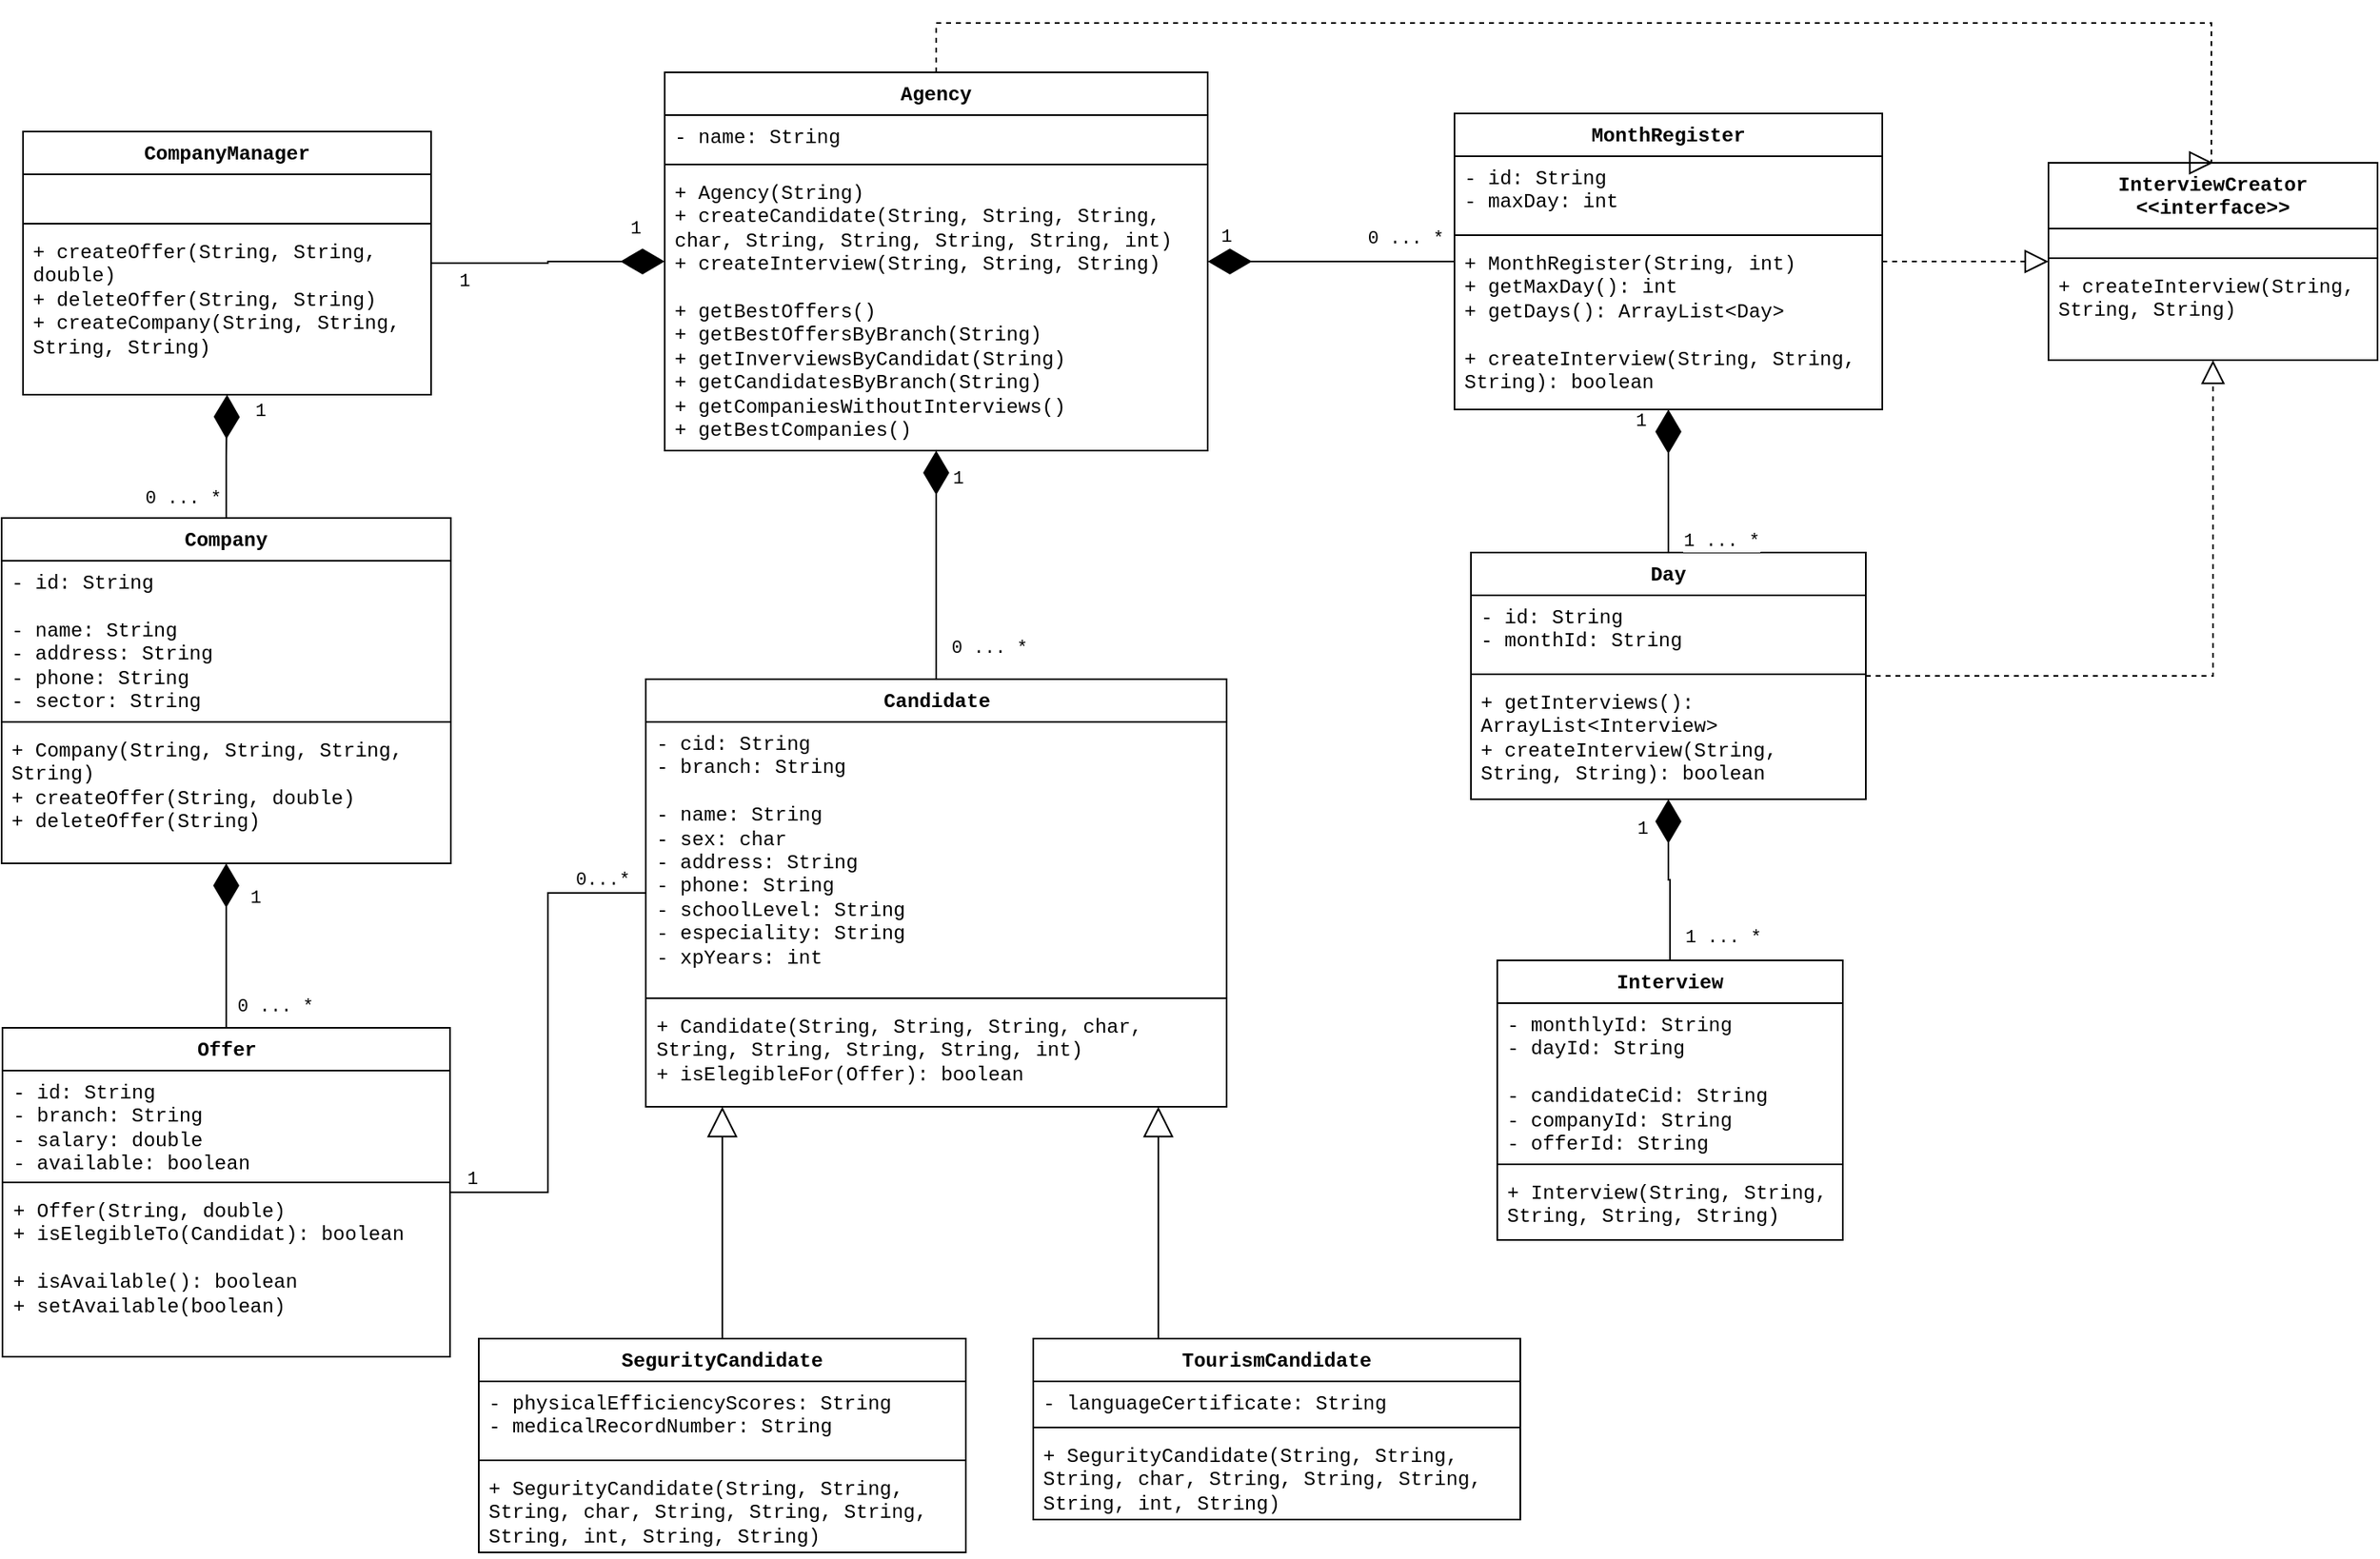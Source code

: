 <mxfile>
    <diagram id="C5RBs43oDa-KdzZeNtuy" name="Page-1">
        <mxGraphModel dx="1602" dy="1804" grid="1" gridSize="10" guides="1" tooltips="1" connect="1" arrows="1" fold="1" page="1" pageScale="1" pageWidth="827" pageHeight="1169" math="0" shadow="0">
            <root>
                <mxCell id="WIyWlLk6GJQsqaUBKTNV-0"/>
                <mxCell id="WIyWlLk6GJQsqaUBKTNV-1" parent="WIyWlLk6GJQsqaUBKTNV-0"/>
                <mxCell id="OE_it2JDcD3_xE0JfRy9-9" value="Company" style="swimlane;fontStyle=1;align=center;verticalAlign=top;childLayout=stackLayout;horizontal=1;startSize=26;horizontalStack=0;resizeParent=1;resizeParentMax=0;resizeLast=0;collapsible=1;marginBottom=0;whiteSpace=wrap;html=1;fontFamily=Courier New;" parent="WIyWlLk6GJQsqaUBKTNV-1" vertex="1">
                    <mxGeometry x="-213" y="310.99" width="273" height="210" as="geometry"/>
                </mxCell>
                <mxCell id="OE_it2JDcD3_xE0JfRy9-10" value="&lt;div&gt;- id: String&lt;/div&gt;&lt;div&gt;&lt;br&gt;&lt;/div&gt;&lt;div&gt;- name: String&lt;/div&gt;&lt;div&gt;- address: String&lt;/div&gt;&lt;div&gt;- phone: String&lt;/div&gt;&lt;div&gt;- sector: String&lt;/div&gt;" style="text;strokeColor=none;fillColor=none;align=left;verticalAlign=top;spacingLeft=4;spacingRight=4;overflow=hidden;rotatable=0;points=[[0,0.5],[1,0.5]];portConstraint=eastwest;whiteSpace=wrap;html=1;fontFamily=Courier New;" parent="OE_it2JDcD3_xE0JfRy9-9" vertex="1">
                    <mxGeometry y="26" width="273" height="94" as="geometry"/>
                </mxCell>
                <mxCell id="OE_it2JDcD3_xE0JfRy9-11" value="" style="line;strokeWidth=1;fillColor=none;align=left;verticalAlign=middle;spacingTop=-1;spacingLeft=3;spacingRight=3;rotatable=0;labelPosition=right;points=[];portConstraint=eastwest;strokeColor=inherit;fontFamily=Courier New;" parent="OE_it2JDcD3_xE0JfRy9-9" vertex="1">
                    <mxGeometry y="120" width="273" height="8" as="geometry"/>
                </mxCell>
                <mxCell id="OE_it2JDcD3_xE0JfRy9-12" value="&lt;div&gt;&lt;span style=&quot;background-color: transparent; color: light-dark(rgb(0, 0, 0), rgb(255, 255, 255));&quot;&gt;+ Company(String, String, String, String)&lt;/span&gt;&lt;/div&gt;&lt;div&gt;&lt;span style=&quot;background-color: transparent; color: light-dark(rgb(0, 0, 0), rgb(255, 255, 255));&quot;&gt;+ createOffer(String, double)&lt;/span&gt;&lt;/div&gt;&lt;div&gt;+ deleteOffer(String)&lt;/div&gt;" style="text;strokeColor=none;fillColor=none;align=left;verticalAlign=top;spacingLeft=4;spacingRight=4;overflow=hidden;rotatable=0;points=[[0,0.5],[1,0.5]];portConstraint=eastwest;whiteSpace=wrap;html=1;fontFamily=Courier New;" parent="OE_it2JDcD3_xE0JfRy9-9" vertex="1">
                    <mxGeometry y="128" width="273" height="82" as="geometry"/>
                </mxCell>
                <mxCell id="OE_it2JDcD3_xE0JfRy9-13" value="Offer" style="swimlane;fontStyle=1;align=center;verticalAlign=top;childLayout=stackLayout;horizontal=1;startSize=26;horizontalStack=0;resizeParent=1;resizeParentMax=0;resizeLast=0;collapsible=1;marginBottom=0;whiteSpace=wrap;html=1;fontFamily=Courier New;" parent="WIyWlLk6GJQsqaUBKTNV-1" vertex="1">
                    <mxGeometry x="-212.5" y="620.99" width="272" height="200" as="geometry"/>
                </mxCell>
                <mxCell id="OE_it2JDcD3_xE0JfRy9-14" value="&lt;div&gt;- id: String&lt;/div&gt;&lt;div&gt;- branch: String&lt;/div&gt;&lt;div&gt;- salary: double&lt;/div&gt;&lt;div&gt;- available: boolean&lt;/div&gt;" style="text;strokeColor=none;fillColor=none;align=left;verticalAlign=top;spacingLeft=4;spacingRight=4;overflow=hidden;rotatable=0;points=[[0,0.5],[1,0.5]];portConstraint=eastwest;whiteSpace=wrap;html=1;fontFamily=Courier New;" parent="OE_it2JDcD3_xE0JfRy9-13" vertex="1">
                    <mxGeometry y="26" width="272" height="64" as="geometry"/>
                </mxCell>
                <mxCell id="OE_it2JDcD3_xE0JfRy9-15" value="" style="line;strokeWidth=1;fillColor=none;align=left;verticalAlign=middle;spacingTop=-1;spacingLeft=3;spacingRight=3;rotatable=0;labelPosition=right;points=[];portConstraint=eastwest;strokeColor=inherit;fontFamily=Courier New;" parent="OE_it2JDcD3_xE0JfRy9-13" vertex="1">
                    <mxGeometry y="90" width="272" height="8" as="geometry"/>
                </mxCell>
                <mxCell id="OE_it2JDcD3_xE0JfRy9-16" value="&lt;div&gt;+ Offer(String, double)&lt;/div&gt;+ isElegibleTo(Candidat): boolean&lt;div&gt;&lt;br&gt;&lt;/div&gt;&lt;div&gt;+ isAvailable(): boolean&lt;/div&gt;&lt;div&gt;+ setAvailable(boolean)&lt;/div&gt;" style="text;strokeColor=none;fillColor=none;align=left;verticalAlign=top;spacingLeft=4;spacingRight=4;overflow=hidden;rotatable=0;points=[[0,0.5],[1,0.5]];portConstraint=eastwest;whiteSpace=wrap;html=1;fontFamily=Courier New;" parent="OE_it2JDcD3_xE0JfRy9-13" vertex="1">
                    <mxGeometry y="98" width="272" height="102" as="geometry"/>
                </mxCell>
                <mxCell id="OE_it2JDcD3_xE0JfRy9-21" value="" style="endArrow=diamondThin;endFill=1;endSize=24;html=1;rounded=0;fontFamily=Courier New;edgeStyle=orthogonalEdgeStyle;" parent="WIyWlLk6GJQsqaUBKTNV-1" source="OE_it2JDcD3_xE0JfRy9-13" target="OE_it2JDcD3_xE0JfRy9-9" edge="1">
                    <mxGeometry width="160" relative="1" as="geometry">
                        <mxPoint x="111.5" y="480.99" as="sourcePoint"/>
                        <mxPoint x="271.5" y="480.99" as="targetPoint"/>
                    </mxGeometry>
                </mxCell>
                <mxCell id="Jbg9a25ujNpdRGJ09Xx2-18" value="1" style="edgeLabel;html=1;align=center;verticalAlign=middle;resizable=0;points=[];fontFamily=Courier New;" parent="OE_it2JDcD3_xE0JfRy9-21" vertex="1" connectable="0">
                    <mxGeometry x="0.624" relative="1" as="geometry">
                        <mxPoint x="17" y="2" as="offset"/>
                    </mxGeometry>
                </mxCell>
                <mxCell id="Jbg9a25ujNpdRGJ09Xx2-19" value="0 ... *" style="edgeLabel;html=1;align=center;verticalAlign=middle;resizable=0;points=[];fontFamily=Courier New;" parent="OE_it2JDcD3_xE0JfRy9-21" vertex="1" connectable="0">
                    <mxGeometry x="-0.727" y="-2" relative="1" as="geometry">
                        <mxPoint x="27" as="offset"/>
                    </mxGeometry>
                </mxCell>
                <mxCell id="OE_it2JDcD3_xE0JfRy9-22" value="Candidate" style="swimlane;fontStyle=1;align=center;verticalAlign=top;childLayout=stackLayout;horizontal=1;startSize=26;horizontalStack=0;resizeParent=1;resizeParentMax=0;resizeLast=0;collapsible=1;marginBottom=0;whiteSpace=wrap;html=1;fontFamily=Courier New;" parent="WIyWlLk6GJQsqaUBKTNV-1" vertex="1">
                    <mxGeometry x="178.5" y="409" width="353" height="260" as="geometry"/>
                </mxCell>
                <mxCell id="OE_it2JDcD3_xE0JfRy9-23" value="&lt;div&gt;- cid: String&lt;/div&gt;&lt;div&gt;- branch: String&lt;/div&gt;&lt;div&gt;&lt;br&gt;&lt;/div&gt;&lt;div&gt;- name: String&lt;/div&gt;&lt;div&gt;- sex: char&lt;/div&gt;&lt;div&gt;- address: String&lt;/div&gt;&lt;div&gt;- phone: String&lt;/div&gt;&lt;div&gt;- schoolLevel: String&lt;/div&gt;&lt;div&gt;- especiality: String&lt;/div&gt;&lt;div&gt;- xpYears: int&lt;/div&gt;" style="text;strokeColor=none;fillColor=none;align=left;verticalAlign=top;spacingLeft=4;spacingRight=4;overflow=hidden;rotatable=0;points=[[0,0.5],[1,0.5]];portConstraint=eastwest;whiteSpace=wrap;html=1;fontFamily=Courier New;" parent="OE_it2JDcD3_xE0JfRy9-22" vertex="1">
                    <mxGeometry y="26" width="353" height="164" as="geometry"/>
                </mxCell>
                <mxCell id="OE_it2JDcD3_xE0JfRy9-24" value="" style="line;strokeWidth=1;fillColor=none;align=left;verticalAlign=middle;spacingTop=-1;spacingLeft=3;spacingRight=3;rotatable=0;labelPosition=right;points=[];portConstraint=eastwest;strokeColor=inherit;fontFamily=Courier New;" parent="OE_it2JDcD3_xE0JfRy9-22" vertex="1">
                    <mxGeometry y="190" width="353" height="8" as="geometry"/>
                </mxCell>
                <mxCell id="OE_it2JDcD3_xE0JfRy9-25" value="&lt;div&gt;+ Candidate(String, String, String, char, String, String, String, String, int)&amp;nbsp;&lt;/div&gt;&lt;div&gt;&lt;div&gt;+ isElegibleFor(Offer): boolean&lt;/div&gt;&lt;/div&gt;" style="text;strokeColor=none;fillColor=none;align=left;verticalAlign=top;spacingLeft=4;spacingRight=4;overflow=hidden;rotatable=0;points=[[0,0.5],[1,0.5]];portConstraint=eastwest;whiteSpace=wrap;html=1;fontFamily=Courier New;" parent="OE_it2JDcD3_xE0JfRy9-22" vertex="1">
                    <mxGeometry y="198" width="353" height="62" as="geometry"/>
                </mxCell>
                <mxCell id="OE_it2JDcD3_xE0JfRy9-26" value="Agency" style="swimlane;fontStyle=1;align=center;verticalAlign=top;childLayout=stackLayout;horizontal=1;startSize=26;horizontalStack=0;resizeParent=1;resizeParentMax=0;resizeLast=0;collapsible=1;marginBottom=0;whiteSpace=wrap;html=1;fontFamily=Courier New;" parent="WIyWlLk6GJQsqaUBKTNV-1" vertex="1">
                    <mxGeometry x="190" y="40" width="330" height="230" as="geometry"/>
                </mxCell>
                <mxCell id="OE_it2JDcD3_xE0JfRy9-27" value="- name: String" style="text;strokeColor=none;fillColor=none;align=left;verticalAlign=top;spacingLeft=4;spacingRight=4;overflow=hidden;rotatable=0;points=[[0,0.5],[1,0.5]];portConstraint=eastwest;whiteSpace=wrap;html=1;fontFamily=Courier New;" parent="OE_it2JDcD3_xE0JfRy9-26" vertex="1">
                    <mxGeometry y="26" width="330" height="26" as="geometry"/>
                </mxCell>
                <mxCell id="OE_it2JDcD3_xE0JfRy9-28" value="" style="line;strokeWidth=1;fillColor=none;align=left;verticalAlign=middle;spacingTop=-1;spacingLeft=3;spacingRight=3;rotatable=0;labelPosition=right;points=[];portConstraint=eastwest;strokeColor=inherit;fontFamily=Courier New;" parent="OE_it2JDcD3_xE0JfRy9-26" vertex="1">
                    <mxGeometry y="52" width="330" height="8" as="geometry"/>
                </mxCell>
                <mxCell id="OE_it2JDcD3_xE0JfRy9-29" value="&lt;div&gt;+ Agency(String)&lt;/div&gt;&lt;div&gt;+ createCandidate(&lt;span style=&quot;background-color: transparent; color: light-dark(rgb(0, 0, 0), rgb(255, 255, 255));&quot;&gt;String, String, String, char, String, String, String, String, int&lt;/span&gt;&lt;span style=&quot;background-color: transparent; color: light-dark(rgb(0, 0, 0), rgb(255, 255, 255));&quot;&gt;)&lt;/span&gt;&lt;/div&gt;&lt;div&gt;+ createInterview(&lt;span style=&quot;background-color: transparent; color: light-dark(rgb(0, 0, 0), rgb(255, 255, 255));&quot;&gt;String, String, String&lt;/span&gt;&lt;span style=&quot;background-color: transparent; color: light-dark(rgb(0, 0, 0), rgb(255, 255, 255));&quot;&gt;)&lt;/span&gt;&lt;/div&gt;&lt;div&gt;&lt;br&gt;&lt;/div&gt;&lt;div&gt;&lt;div&gt;&lt;span style=&quot;background-color: transparent; color: light-dark(rgb(0, 0, 0), rgb(255, 255, 255));&quot;&gt;+ getBestOffers()&lt;/span&gt;&lt;/div&gt;&lt;div&gt;&lt;span style=&quot;background-color: transparent; color: light-dark(rgb(0, 0, 0), rgb(255, 255, 255));&quot;&gt;+ getBestOffersByBranch(String)&lt;/span&gt;&lt;/div&gt;&lt;div&gt;+ getInverviewsByCandidat(String)&lt;/div&gt;&lt;/div&gt;&lt;div&gt;+ getCandidatesByBranch(String)&lt;/div&gt;&lt;div&gt;+ getCompaniesWithoutInterviews()&lt;/div&gt;&lt;div&gt;+ getBestCompanies()&lt;/div&gt;" style="text;strokeColor=none;fillColor=none;align=left;verticalAlign=top;spacingLeft=4;spacingRight=4;overflow=hidden;rotatable=0;points=[[0,0.5],[1,0.5]];portConstraint=eastwest;whiteSpace=wrap;html=1;fontFamily=Courier New;" parent="OE_it2JDcD3_xE0JfRy9-26" vertex="1">
                    <mxGeometry y="60" width="330" height="170" as="geometry"/>
                </mxCell>
                <mxCell id="OE_it2JDcD3_xE0JfRy9-31" value="" style="endArrow=diamondThin;endFill=1;endSize=24;html=1;rounded=0;fontFamily=Courier New;edgeStyle=orthogonalEdgeStyle;" parent="WIyWlLk6GJQsqaUBKTNV-1" source="OE_it2JDcD3_xE0JfRy9-9" target="EBTrFwBjKuKZw9SCj0ho-11" edge="1">
                    <mxGeometry width="160" relative="1" as="geometry">
                        <mxPoint x="449" y="78.98" as="sourcePoint"/>
                        <mxPoint x="360" y="120.98" as="targetPoint"/>
                    </mxGeometry>
                </mxCell>
                <mxCell id="Jbg9a25ujNpdRGJ09Xx2-14" value="1" style="edgeLabel;html=1;align=center;verticalAlign=middle;resizable=0;points=[];fontFamily=Courier New;" parent="OE_it2JDcD3_xE0JfRy9-31" vertex="1" connectable="0">
                    <mxGeometry x="0.716" y="-5" relative="1" as="geometry">
                        <mxPoint x="15" y="-1" as="offset"/>
                    </mxGeometry>
                </mxCell>
                <mxCell id="Jbg9a25ujNpdRGJ09Xx2-16" value="0 ... *" style="edgeLabel;html=1;align=center;verticalAlign=middle;resizable=0;points=[];fontFamily=Courier New;" parent="OE_it2JDcD3_xE0JfRy9-31" vertex="1" connectable="0">
                    <mxGeometry x="-0.618" y="-2" relative="1" as="geometry">
                        <mxPoint x="-29" y="2" as="offset"/>
                    </mxGeometry>
                </mxCell>
                <mxCell id="OE_it2JDcD3_xE0JfRy9-32" value="" style="endArrow=diamondThin;endFill=1;endSize=24;html=1;rounded=0;fontFamily=Courier New;edgeStyle=orthogonalEdgeStyle;" parent="WIyWlLk6GJQsqaUBKTNV-1" source="OE_it2JDcD3_xE0JfRy9-22" target="OE_it2JDcD3_xE0JfRy9-26" edge="1">
                    <mxGeometry width="160" relative="1" as="geometry">
                        <mxPoint x="330" y="379" as="sourcePoint"/>
                        <mxPoint x="400" y="215" as="targetPoint"/>
                    </mxGeometry>
                </mxCell>
                <mxCell id="Jbg9a25ujNpdRGJ09Xx2-15" value="1" style="edgeLabel;html=1;align=center;verticalAlign=middle;resizable=0;points=[];fontFamily=Courier New;" parent="OE_it2JDcD3_xE0JfRy9-32" vertex="1" connectable="0">
                    <mxGeometry x="0.624" y="-1" relative="1" as="geometry">
                        <mxPoint x="12" y="-9" as="offset"/>
                    </mxGeometry>
                </mxCell>
                <mxCell id="Jbg9a25ujNpdRGJ09Xx2-17" value="0 ... *" style="edgeLabel;html=1;align=center;verticalAlign=middle;resizable=0;points=[];fontFamily=Courier New;" parent="OE_it2JDcD3_xE0JfRy9-32" vertex="1" connectable="0">
                    <mxGeometry x="-0.656" relative="1" as="geometry">
                        <mxPoint x="32" y="5" as="offset"/>
                    </mxGeometry>
                </mxCell>
                <mxCell id="OE_it2JDcD3_xE0JfRy9-33" value="Interview" style="swimlane;fontStyle=1;align=center;verticalAlign=top;childLayout=stackLayout;horizontal=1;startSize=26;horizontalStack=0;resizeParent=1;resizeParentMax=0;resizeLast=0;collapsible=1;marginBottom=0;whiteSpace=wrap;html=1;fontFamily=Courier New;" parent="WIyWlLk6GJQsqaUBKTNV-1" vertex="1">
                    <mxGeometry x="696" y="580" width="210" height="170" as="geometry"/>
                </mxCell>
                <mxCell id="OE_it2JDcD3_xE0JfRy9-34" value="&lt;div&gt;&lt;div&gt;&lt;span style=&quot;background-color: transparent; color: light-dark(rgb(0, 0, 0), rgb(255, 255, 255));&quot;&gt;- monthlyId: String&lt;/span&gt;&lt;/div&gt;&lt;/div&gt;&lt;div&gt;&lt;div&gt;- dayId: String&lt;/div&gt;&lt;/div&gt;&lt;div&gt;&lt;br&gt;&lt;/div&gt;- candidateCid: String&lt;div&gt;- companyId: String&lt;/div&gt;&lt;div&gt;- offerId: String&lt;/div&gt;" style="text;strokeColor=none;fillColor=none;align=left;verticalAlign=top;spacingLeft=4;spacingRight=4;overflow=hidden;rotatable=0;points=[[0,0.5],[1,0.5]];portConstraint=eastwest;whiteSpace=wrap;html=1;fontFamily=Courier New;" parent="OE_it2JDcD3_xE0JfRy9-33" vertex="1">
                    <mxGeometry y="26" width="210" height="94" as="geometry"/>
                </mxCell>
                <mxCell id="OE_it2JDcD3_xE0JfRy9-35" value="" style="line;strokeWidth=1;fillColor=none;align=left;verticalAlign=middle;spacingTop=-1;spacingLeft=3;spacingRight=3;rotatable=0;labelPosition=right;points=[];portConstraint=eastwest;strokeColor=inherit;fontFamily=Courier New;" parent="OE_it2JDcD3_xE0JfRy9-33" vertex="1">
                    <mxGeometry y="120" width="210" height="8" as="geometry"/>
                </mxCell>
                <mxCell id="OE_it2JDcD3_xE0JfRy9-36" value="+ Interview(String, String, String, String, String)" style="text;strokeColor=none;fillColor=none;align=left;verticalAlign=top;spacingLeft=4;spacingRight=4;overflow=hidden;rotatable=0;points=[[0,0.5],[1,0.5]];portConstraint=eastwest;whiteSpace=wrap;html=1;fontFamily=Courier New;" parent="OE_it2JDcD3_xE0JfRy9-33" vertex="1">
                    <mxGeometry y="128" width="210" height="42" as="geometry"/>
                </mxCell>
                <mxCell id="zkri54e2tbtf4flSO6eq-0" value="MonthRegister" style="swimlane;fontStyle=1;align=center;verticalAlign=top;childLayout=stackLayout;horizontal=1;startSize=26;horizontalStack=0;resizeParent=1;resizeParentMax=0;resizeLast=0;collapsible=1;marginBottom=0;whiteSpace=wrap;html=1;fontFamily=Courier New;" parent="WIyWlLk6GJQsqaUBKTNV-1" vertex="1">
                    <mxGeometry x="670" y="65" width="260" height="180" as="geometry"/>
                </mxCell>
                <mxCell id="zkri54e2tbtf4flSO6eq-1" value="- id: String&lt;div&gt;- maxDay: int&lt;/div&gt;" style="text;strokeColor=none;fillColor=none;align=left;verticalAlign=top;spacingLeft=4;spacingRight=4;overflow=hidden;rotatable=0;points=[[0,0.5],[1,0.5]];portConstraint=eastwest;whiteSpace=wrap;html=1;fontFamily=Courier New;" parent="zkri54e2tbtf4flSO6eq-0" vertex="1">
                    <mxGeometry y="26" width="260" height="44" as="geometry"/>
                </mxCell>
                <mxCell id="zkri54e2tbtf4flSO6eq-2" value="" style="line;strokeWidth=1;fillColor=none;align=left;verticalAlign=middle;spacingTop=-1;spacingLeft=3;spacingRight=3;rotatable=0;labelPosition=right;points=[];portConstraint=eastwest;strokeColor=inherit;fontFamily=Courier New;" parent="zkri54e2tbtf4flSO6eq-0" vertex="1">
                    <mxGeometry y="70" width="260" height="8" as="geometry"/>
                </mxCell>
                <mxCell id="zkri54e2tbtf4flSO6eq-3" value="&lt;div&gt;+ MonthRegister(String, int)&lt;/div&gt;+ getMaxDay(): int&lt;div&gt;+ getDays(): ArrayList&amp;lt;Day&amp;gt;&lt;br&gt;&lt;div&gt;&lt;br&gt;&lt;/div&gt;&lt;div&gt;+ createInterview(String, String, String): boolean&lt;/div&gt;&lt;/div&gt;" style="text;strokeColor=none;fillColor=none;align=left;verticalAlign=top;spacingLeft=4;spacingRight=4;overflow=hidden;rotatable=0;points=[[0,0.5],[1,0.5]];portConstraint=eastwest;whiteSpace=wrap;html=1;fontFamily=Courier New;" parent="zkri54e2tbtf4flSO6eq-0" vertex="1">
                    <mxGeometry y="78" width="260" height="102" as="geometry"/>
                </mxCell>
                <mxCell id="Jbg9a25ujNpdRGJ09Xx2-0" value="" style="endArrow=diamondThin;endFill=1;endSize=24;html=1;rounded=0;fontFamily=Courier New;edgeStyle=orthogonalEdgeStyle;" parent="WIyWlLk6GJQsqaUBKTNV-1" source="zkri54e2tbtf4flSO6eq-0" target="OE_it2JDcD3_xE0JfRy9-26" edge="1">
                    <mxGeometry width="160" relative="1" as="geometry">
                        <mxPoint x="241" y="309" as="sourcePoint"/>
                        <mxPoint x="289" y="249" as="targetPoint"/>
                    </mxGeometry>
                </mxCell>
                <mxCell id="Jbg9a25ujNpdRGJ09Xx2-8" value="0 ... *" style="edgeLabel;html=1;align=center;verticalAlign=middle;resizable=0;points=[];fontFamily=Courier New;" parent="Jbg9a25ujNpdRGJ09Xx2-0" vertex="1" connectable="0">
                    <mxGeometry x="0.657" y="-5" relative="1" as="geometry">
                        <mxPoint x="94" y="-9" as="offset"/>
                    </mxGeometry>
                </mxCell>
                <mxCell id="Jbg9a25ujNpdRGJ09Xx2-9" value="1" style="edgeLabel;html=1;align=center;verticalAlign=middle;resizable=0;points=[];fontFamily=Courier New;" parent="Jbg9a25ujNpdRGJ09Xx2-0" vertex="1" connectable="0">
                    <mxGeometry x="-0.646" y="-2" relative="1" as="geometry">
                        <mxPoint x="-113" y="-13" as="offset"/>
                    </mxGeometry>
                </mxCell>
                <mxCell id="Jbg9a25ujNpdRGJ09Xx2-1" value="Day" style="swimlane;fontStyle=1;align=center;verticalAlign=top;childLayout=stackLayout;horizontal=1;startSize=26;horizontalStack=0;resizeParent=1;resizeParentMax=0;resizeLast=0;collapsible=1;marginBottom=0;whiteSpace=wrap;html=1;fontFamily=Courier New;" parent="WIyWlLk6GJQsqaUBKTNV-1" vertex="1">
                    <mxGeometry x="680" y="332" width="240" height="150" as="geometry"/>
                </mxCell>
                <mxCell id="Jbg9a25ujNpdRGJ09Xx2-2" value="- id: String&lt;div&gt;- monthId: String&lt;/div&gt;" style="text;strokeColor=none;fillColor=none;align=left;verticalAlign=top;spacingLeft=4;spacingRight=4;overflow=hidden;rotatable=0;points=[[0,0.5],[1,0.5]];portConstraint=eastwest;whiteSpace=wrap;html=1;fontFamily=Courier New;" parent="Jbg9a25ujNpdRGJ09Xx2-1" vertex="1">
                    <mxGeometry y="26" width="240" height="44" as="geometry"/>
                </mxCell>
                <mxCell id="Jbg9a25ujNpdRGJ09Xx2-3" value="" style="line;strokeWidth=1;fillColor=none;align=left;verticalAlign=middle;spacingTop=-1;spacingLeft=3;spacingRight=3;rotatable=0;labelPosition=right;points=[];portConstraint=eastwest;strokeColor=inherit;fontFamily=Courier New;" parent="Jbg9a25ujNpdRGJ09Xx2-1" vertex="1">
                    <mxGeometry y="70" width="240" height="8" as="geometry"/>
                </mxCell>
                <mxCell id="Jbg9a25ujNpdRGJ09Xx2-4" value="+ getInterviews(): ArrayList&amp;lt;Interview&amp;gt;&lt;div&gt;+ createInterview(String, String, String): boolean&lt;/div&gt;" style="text;strokeColor=none;fillColor=none;align=left;verticalAlign=top;spacingLeft=4;spacingRight=4;overflow=hidden;rotatable=0;points=[[0,0.5],[1,0.5]];portConstraint=eastwest;whiteSpace=wrap;html=1;fontFamily=Courier New;" parent="Jbg9a25ujNpdRGJ09Xx2-1" vertex="1">
                    <mxGeometry y="78" width="240" height="72" as="geometry"/>
                </mxCell>
                <mxCell id="Jbg9a25ujNpdRGJ09Xx2-5" value="" style="endArrow=diamondThin;endFill=1;endSize=24;html=1;rounded=0;fontFamily=Courier New;edgeStyle=orthogonalEdgeStyle;" parent="WIyWlLk6GJQsqaUBKTNV-1" source="Jbg9a25ujNpdRGJ09Xx2-1" target="zkri54e2tbtf4flSO6eq-0" edge="1">
                    <mxGeometry width="160" relative="1" as="geometry">
                        <mxPoint x="202.5" y="603.13" as="sourcePoint"/>
                        <mxPoint x="342.5" y="641.13" as="targetPoint"/>
                    </mxGeometry>
                </mxCell>
                <mxCell id="Jbg9a25ujNpdRGJ09Xx2-6" value="1 ... *" style="edgeLabel;html=1;align=center;verticalAlign=middle;resizable=0;points=[];fontFamily=Courier New;" parent="Jbg9a25ujNpdRGJ09Xx2-5" vertex="1" connectable="0">
                    <mxGeometry x="0.764" y="1" relative="1" as="geometry">
                        <mxPoint x="33" y="69" as="offset"/>
                    </mxGeometry>
                </mxCell>
                <mxCell id="Jbg9a25ujNpdRGJ09Xx2-7" value="1" style="edgeLabel;html=1;align=center;verticalAlign=middle;resizable=0;points=[];fontFamily=Courier New;" parent="Jbg9a25ujNpdRGJ09Xx2-5" vertex="1" connectable="0">
                    <mxGeometry x="-0.814" y="2" relative="1" as="geometry">
                        <mxPoint x="-15" y="-72" as="offset"/>
                    </mxGeometry>
                </mxCell>
                <mxCell id="Jbg9a25ujNpdRGJ09Xx2-10" value="" style="endArrow=diamondThin;endFill=1;endSize=24;html=1;rounded=0;fontFamily=Courier New;edgeStyle=orthogonalEdgeStyle;" parent="WIyWlLk6GJQsqaUBKTNV-1" source="OE_it2JDcD3_xE0JfRy9-33" target="Jbg9a25ujNpdRGJ09Xx2-1" edge="1">
                    <mxGeometry width="160" relative="1" as="geometry">
                        <mxPoint x="682.5" y="493" as="sourcePoint"/>
                        <mxPoint x="572.5" y="493" as="targetPoint"/>
                    </mxGeometry>
                </mxCell>
                <mxCell id="Jbg9a25ujNpdRGJ09Xx2-11" value="1 ... *" style="edgeLabel;html=1;align=center;verticalAlign=middle;resizable=0;points=[];fontFamily=Courier New;" parent="Jbg9a25ujNpdRGJ09Xx2-10" vertex="1" connectable="0">
                    <mxGeometry x="0.764" y="1" relative="1" as="geometry">
                        <mxPoint x="34" y="72" as="offset"/>
                    </mxGeometry>
                </mxCell>
                <mxCell id="Jbg9a25ujNpdRGJ09Xx2-12" value="1" style="edgeLabel;html=1;align=center;verticalAlign=middle;resizable=0;points=[];fontFamily=Courier New;" parent="Jbg9a25ujNpdRGJ09Xx2-10" vertex="1" connectable="0">
                    <mxGeometry x="-0.814" y="2" relative="1" as="geometry">
                        <mxPoint x="-15" y="-71" as="offset"/>
                    </mxGeometry>
                </mxCell>
                <mxCell id="HKIHYk9M40zYx_wj2hzq-0" value="" style="endArrow=none;html=1;edgeStyle=orthogonalEdgeStyle;rounded=0;fontFamily=Courier New;" parent="WIyWlLk6GJQsqaUBKTNV-1" source="OE_it2JDcD3_xE0JfRy9-13" target="OE_it2JDcD3_xE0JfRy9-22" edge="1">
                    <mxGeometry relative="1" as="geometry">
                        <mxPoint x="-70" y="680" as="sourcePoint"/>
                        <mxPoint x="90" y="680" as="targetPoint"/>
                    </mxGeometry>
                </mxCell>
                <mxCell id="HKIHYk9M40zYx_wj2hzq-1" value="1" style="edgeLabel;resizable=0;html=1;align=left;verticalAlign=bottom;fontFamily=Courier New;" parent="HKIHYk9M40zYx_wj2hzq-0" connectable="0" vertex="1">
                    <mxGeometry x="-1" relative="1" as="geometry">
                        <mxPoint x="8" as="offset"/>
                    </mxGeometry>
                </mxCell>
                <mxCell id="HKIHYk9M40zYx_wj2hzq-2" value="0...*" style="edgeLabel;resizable=0;html=1;align=right;verticalAlign=bottom;fontFamily=Courier New;" parent="HKIHYk9M40zYx_wj2hzq-0" connectable="0" vertex="1">
                    <mxGeometry x="1" relative="1" as="geometry">
                        <mxPoint x="-9" as="offset"/>
                    </mxGeometry>
                </mxCell>
                <mxCell id="EBTrFwBjKuKZw9SCj0ho-0" value="SegurityCandidate" style="swimlane;fontStyle=1;align=center;verticalAlign=top;childLayout=stackLayout;horizontal=1;startSize=26;horizontalStack=0;resizeParent=1;resizeParentMax=0;resizeLast=0;collapsible=1;marginBottom=0;whiteSpace=wrap;html=1;fontFamily=Courier New;" parent="WIyWlLk6GJQsqaUBKTNV-1" vertex="1">
                    <mxGeometry x="77" y="810" width="296" height="130" as="geometry"/>
                </mxCell>
                <mxCell id="EBTrFwBjKuKZw9SCj0ho-1" value="&lt;div&gt;- physicalEfficiencyScores: String&lt;/div&gt;&lt;div&gt;- medicalRecordNumber: String&lt;/div&gt;" style="text;strokeColor=none;fillColor=none;align=left;verticalAlign=top;spacingLeft=4;spacingRight=4;overflow=hidden;rotatable=0;points=[[0,0.5],[1,0.5]];portConstraint=eastwest;whiteSpace=wrap;html=1;fontFamily=Courier New;" parent="EBTrFwBjKuKZw9SCj0ho-0" vertex="1">
                    <mxGeometry y="26" width="296" height="44" as="geometry"/>
                </mxCell>
                <mxCell id="EBTrFwBjKuKZw9SCj0ho-2" value="" style="line;strokeWidth=1;fillColor=none;align=left;verticalAlign=middle;spacingTop=-1;spacingLeft=3;spacingRight=3;rotatable=0;labelPosition=right;points=[];portConstraint=eastwest;strokeColor=inherit;fontFamily=Courier New;" parent="EBTrFwBjKuKZw9SCj0ho-0" vertex="1">
                    <mxGeometry y="70" width="296" height="8" as="geometry"/>
                </mxCell>
                <mxCell id="EBTrFwBjKuKZw9SCj0ho-3" value="+ SegurityCandidate(String, String, String, char, String, String, String, String, int, String, String)" style="text;strokeColor=none;fillColor=none;align=left;verticalAlign=top;spacingLeft=4;spacingRight=4;overflow=hidden;rotatable=0;points=[[0,0.5],[1,0.5]];portConstraint=eastwest;whiteSpace=wrap;html=1;fontFamily=Courier New;" parent="EBTrFwBjKuKZw9SCj0ho-0" vertex="1">
                    <mxGeometry y="78" width="296" height="52" as="geometry"/>
                </mxCell>
                <mxCell id="EBTrFwBjKuKZw9SCj0ho-8" value="" style="endArrow=block;endSize=16;endFill=0;html=1;rounded=0;edgeStyle=orthogonalEdgeStyle;" parent="WIyWlLk6GJQsqaUBKTNV-1" source="EBTrFwBjKuKZw9SCj0ho-0" target="OE_it2JDcD3_xE0JfRy9-22" edge="1">
                    <mxGeometry x="-0.43" y="14" width="160" relative="1" as="geometry">
                        <mxPoint x="190" y="990" as="sourcePoint"/>
                        <mxPoint x="350" y="990" as="targetPoint"/>
                        <Array as="points">
                            <mxPoint x="225" y="710"/>
                            <mxPoint x="225" y="710"/>
                        </Array>
                        <mxPoint as="offset"/>
                    </mxGeometry>
                </mxCell>
                <mxCell id="EBTrFwBjKuKZw9SCj0ho-11" value="CompanyManager" style="swimlane;fontStyle=1;align=center;verticalAlign=top;childLayout=stackLayout;horizontal=1;startSize=26;horizontalStack=0;resizeParent=1;resizeParentMax=0;resizeLast=0;collapsible=1;marginBottom=0;whiteSpace=wrap;html=1;fontFamily=Courier New;" parent="WIyWlLk6GJQsqaUBKTNV-1" vertex="1">
                    <mxGeometry x="-200" y="76" width="248" height="160" as="geometry"/>
                </mxCell>
                <mxCell id="EBTrFwBjKuKZw9SCj0ho-12" value="&amp;nbsp;" style="text;strokeColor=none;fillColor=none;align=left;verticalAlign=top;spacingLeft=4;spacingRight=4;overflow=hidden;rotatable=0;points=[[0,0.5],[1,0.5]];portConstraint=eastwest;whiteSpace=wrap;html=1;fontFamily=Courier New;" parent="EBTrFwBjKuKZw9SCj0ho-11" vertex="1">
                    <mxGeometry y="26" width="248" height="26" as="geometry"/>
                </mxCell>
                <mxCell id="EBTrFwBjKuKZw9SCj0ho-13" value="" style="line;strokeWidth=1;fillColor=none;align=left;verticalAlign=middle;spacingTop=-1;spacingLeft=3;spacingRight=3;rotatable=0;labelPosition=right;points=[];portConstraint=eastwest;strokeColor=inherit;fontFamily=Courier New;" parent="EBTrFwBjKuKZw9SCj0ho-11" vertex="1">
                    <mxGeometry y="52" width="248" height="8" as="geometry"/>
                </mxCell>
                <mxCell id="EBTrFwBjKuKZw9SCj0ho-14" value="+ createOffer(String, String, double)&lt;div&gt;+ deleteOffer(String, String)&lt;/div&gt;&lt;div&gt;+ createCompany(&lt;span style=&quot;color: light-dark(rgb(0, 0, 0), rgb(255, 255, 255)); background-color: transparent;&quot;&gt;String, String, String, String&lt;/span&gt;&lt;span style=&quot;color: light-dark(rgb(0, 0, 0), rgb(255, 255, 255)); background-color: transparent;&quot;&gt;)&lt;/span&gt;&lt;/div&gt;" style="text;strokeColor=none;fillColor=none;align=left;verticalAlign=top;spacingLeft=4;spacingRight=4;overflow=hidden;rotatable=0;points=[[0,0.5],[1,0.5]];portConstraint=eastwest;whiteSpace=wrap;html=1;fontFamily=Courier New;" parent="EBTrFwBjKuKZw9SCj0ho-11" vertex="1">
                    <mxGeometry y="60" width="248" height="100" as="geometry"/>
                </mxCell>
                <mxCell id="EBTrFwBjKuKZw9SCj0ho-15" value="" style="endArrow=diamondThin;endFill=1;endSize=24;html=1;rounded=0;fontFamily=Courier New;edgeStyle=orthogonalEdgeStyle;" parent="WIyWlLk6GJQsqaUBKTNV-1" source="EBTrFwBjKuKZw9SCj0ho-11" target="OE_it2JDcD3_xE0JfRy9-26" edge="1">
                    <mxGeometry width="160" relative="1" as="geometry">
                        <mxPoint x="-9.56" y="280" as="sourcePoint"/>
                        <mxPoint x="147.44" y="140" as="targetPoint"/>
                    </mxGeometry>
                </mxCell>
                <mxCell id="EBTrFwBjKuKZw9SCj0ho-16" value="1" style="edgeLabel;html=1;align=center;verticalAlign=middle;resizable=0;points=[];fontFamily=Courier New;" parent="EBTrFwBjKuKZw9SCj0ho-15" vertex="1" connectable="0">
                    <mxGeometry x="0.716" y="-5" relative="1" as="geometry">
                        <mxPoint x="2" y="-25" as="offset"/>
                    </mxGeometry>
                </mxCell>
                <mxCell id="EBTrFwBjKuKZw9SCj0ho-17" value="1" style="edgeLabel;html=1;align=center;verticalAlign=middle;resizable=0;points=[];fontFamily=Courier New;" parent="EBTrFwBjKuKZw9SCj0ho-15" vertex="1" connectable="0">
                    <mxGeometry x="-0.618" y="-2" relative="1" as="geometry">
                        <mxPoint x="-8" y="9" as="offset"/>
                    </mxGeometry>
                </mxCell>
                <mxCell id="EBTrFwBjKuKZw9SCj0ho-23" value="InterviewCreator&lt;div&gt;&amp;lt;&amp;lt;interface&amp;gt;&amp;gt;&lt;/div&gt;" style="swimlane;fontStyle=1;align=center;verticalAlign=top;childLayout=stackLayout;horizontal=1;startSize=40;horizontalStack=0;resizeParent=1;resizeParentMax=0;resizeLast=0;collapsible=1;marginBottom=0;whiteSpace=wrap;html=1;fontFamily=Courier New;" parent="WIyWlLk6GJQsqaUBKTNV-1" vertex="1">
                    <mxGeometry x="1031" y="95" width="200" height="120" as="geometry"/>
                </mxCell>
                <mxCell id="EBTrFwBjKuKZw9SCj0ho-24" value="&amp;nbsp;" style="text;strokeColor=none;fillColor=none;align=left;verticalAlign=top;spacingLeft=4;spacingRight=4;overflow=hidden;rotatable=0;points=[[0,0.5],[1,0.5]];portConstraint=eastwest;whiteSpace=wrap;html=1;fontFamily=Courier New;" parent="EBTrFwBjKuKZw9SCj0ho-23" vertex="1">
                    <mxGeometry y="40" width="200" height="14" as="geometry"/>
                </mxCell>
                <mxCell id="EBTrFwBjKuKZw9SCj0ho-25" value="" style="line;strokeWidth=1;fillColor=none;align=left;verticalAlign=middle;spacingTop=-1;spacingLeft=3;spacingRight=3;rotatable=0;labelPosition=right;points=[];portConstraint=eastwest;strokeColor=inherit;fontFamily=Courier New;" parent="EBTrFwBjKuKZw9SCj0ho-23" vertex="1">
                    <mxGeometry y="54" width="200" height="8" as="geometry"/>
                </mxCell>
                <mxCell id="EBTrFwBjKuKZw9SCj0ho-26" value="&lt;div&gt;+ createInterview(String, String, String)&lt;/div&gt;" style="text;strokeColor=none;fillColor=none;align=left;verticalAlign=top;spacingLeft=4;spacingRight=4;overflow=hidden;rotatable=0;points=[[0,0.5],[1,0.5]];portConstraint=eastwest;whiteSpace=wrap;html=1;fontFamily=Courier New;" parent="EBTrFwBjKuKZw9SCj0ho-23" vertex="1">
                    <mxGeometry y="62" width="200" height="58" as="geometry"/>
                </mxCell>
                <mxCell id="EBTrFwBjKuKZw9SCj0ho-41" value="" style="endArrow=block;dashed=1;endFill=0;endSize=12;html=1;rounded=0;edgeStyle=orthogonalEdgeStyle;" parent="WIyWlLk6GJQsqaUBKTNV-1" source="Jbg9a25ujNpdRGJ09Xx2-1" target="EBTrFwBjKuKZw9SCj0ho-23" edge="1">
                    <mxGeometry width="160" relative="1" as="geometry">
                        <mxPoint x="920" y="675" as="sourcePoint"/>
                        <mxPoint x="1280" y="477" as="targetPoint"/>
                    </mxGeometry>
                </mxCell>
                <mxCell id="EBTrFwBjKuKZw9SCj0ho-42" value="" style="endArrow=block;dashed=1;endFill=0;endSize=12;html=1;rounded=0;edgeStyle=orthogonalEdgeStyle;" parent="WIyWlLk6GJQsqaUBKTNV-1" source="zkri54e2tbtf4flSO6eq-0" target="EBTrFwBjKuKZw9SCj0ho-23" edge="1">
                    <mxGeometry width="160" relative="1" as="geometry">
                        <mxPoint x="930" y="685" as="sourcePoint"/>
                        <mxPoint x="1290" y="487" as="targetPoint"/>
                    </mxGeometry>
                </mxCell>
                <mxCell id="EBTrFwBjKuKZw9SCj0ho-43" value="" style="endArrow=block;dashed=1;endFill=0;endSize=12;html=1;rounded=0;edgeStyle=orthogonalEdgeStyle;entryX=0.5;entryY=0;entryDx=0;entryDy=0;" parent="WIyWlLk6GJQsqaUBKTNV-1" source="OE_it2JDcD3_xE0JfRy9-26" target="EBTrFwBjKuKZw9SCj0ho-23" edge="1">
                    <mxGeometry width="160" relative="1" as="geometry">
                        <mxPoint x="940" y="695" as="sourcePoint"/>
                        <mxPoint x="1300" y="497" as="targetPoint"/>
                        <Array as="points">
                            <mxPoint x="355" y="10"/>
                            <mxPoint x="1130" y="10"/>
                        </Array>
                    </mxGeometry>
                </mxCell>
                <mxCell id="EBTrFwBjKuKZw9SCj0ho-44" value="TourismCandidate" style="swimlane;fontStyle=1;align=center;verticalAlign=top;childLayout=stackLayout;horizontal=1;startSize=26;horizontalStack=0;resizeParent=1;resizeParentMax=0;resizeLast=0;collapsible=1;marginBottom=0;whiteSpace=wrap;html=1;fontFamily=Courier New;" parent="WIyWlLk6GJQsqaUBKTNV-1" vertex="1">
                    <mxGeometry x="414" y="810" width="296" height="110" as="geometry"/>
                </mxCell>
                <mxCell id="EBTrFwBjKuKZw9SCj0ho-45" value="- languageCertificate: String" style="text;strokeColor=none;fillColor=none;align=left;verticalAlign=top;spacingLeft=4;spacingRight=4;overflow=hidden;rotatable=0;points=[[0,0.5],[1,0.5]];portConstraint=eastwest;whiteSpace=wrap;html=1;fontFamily=Courier New;" parent="EBTrFwBjKuKZw9SCj0ho-44" vertex="1">
                    <mxGeometry y="26" width="296" height="24" as="geometry"/>
                </mxCell>
                <mxCell id="EBTrFwBjKuKZw9SCj0ho-46" value="" style="line;strokeWidth=1;fillColor=none;align=left;verticalAlign=middle;spacingTop=-1;spacingLeft=3;spacingRight=3;rotatable=0;labelPosition=right;points=[];portConstraint=eastwest;strokeColor=inherit;fontFamily=Courier New;" parent="EBTrFwBjKuKZw9SCj0ho-44" vertex="1">
                    <mxGeometry y="50" width="296" height="8" as="geometry"/>
                </mxCell>
                <mxCell id="EBTrFwBjKuKZw9SCj0ho-47" value="+ SegurityCandidate(String, String, String, char, String, String, String, String, int, String)" style="text;strokeColor=none;fillColor=none;align=left;verticalAlign=top;spacingLeft=4;spacingRight=4;overflow=hidden;rotatable=0;points=[[0,0.5],[1,0.5]];portConstraint=eastwest;whiteSpace=wrap;html=1;fontFamily=Courier New;" parent="EBTrFwBjKuKZw9SCj0ho-44" vertex="1">
                    <mxGeometry y="58" width="296" height="52" as="geometry"/>
                </mxCell>
                <mxCell id="EBTrFwBjKuKZw9SCj0ho-48" value="" style="endArrow=block;endSize=16;endFill=0;html=1;rounded=0;edgeStyle=orthogonalEdgeStyle;" parent="WIyWlLk6GJQsqaUBKTNV-1" source="EBTrFwBjKuKZw9SCj0ho-44" target="OE_it2JDcD3_xE0JfRy9-22" edge="1">
                    <mxGeometry x="-0.43" y="14" width="160" relative="1" as="geometry">
                        <mxPoint x="198" y="780" as="sourcePoint"/>
                        <mxPoint x="365" y="679" as="targetPoint"/>
                        <mxPoint as="offset"/>
                        <Array as="points">
                            <mxPoint x="490" y="770"/>
                            <mxPoint x="490" y="770"/>
                        </Array>
                    </mxGeometry>
                </mxCell>
            </root>
        </mxGraphModel>
    </diagram>
</mxfile>